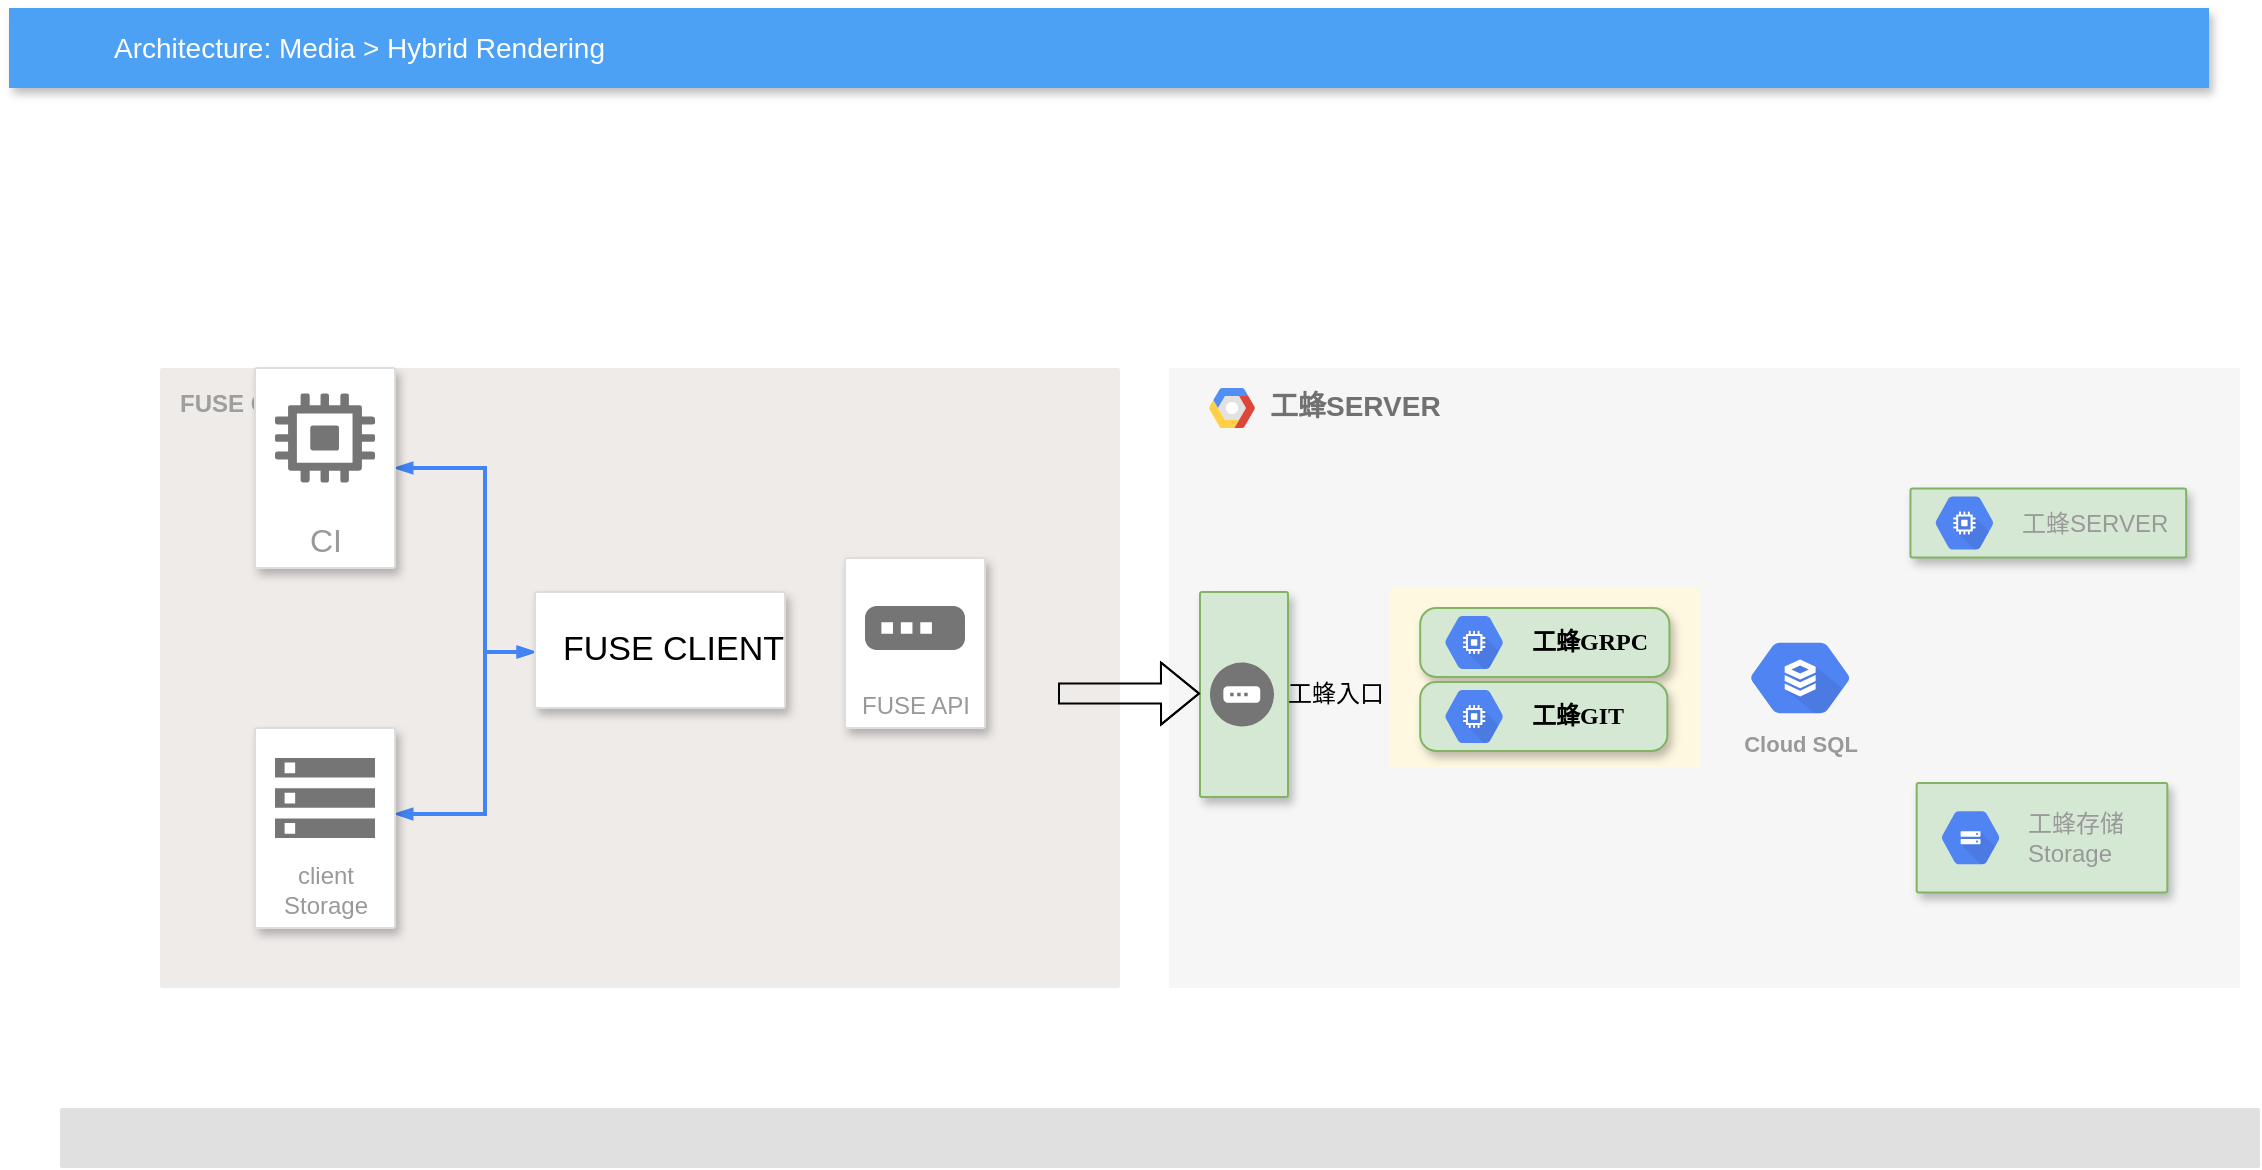 <mxfile version="14.8.3" type="github">
  <diagram id="f106602c-feb2-e66a-4537-3a34d633f6aa" name="Page-1">
    <mxGraphModel dx="1422" dy="794" grid="1" gridSize="10" guides="1" tooltips="1" connect="1" arrows="1" fold="1" page="1" pageScale="1" pageWidth="1169" pageHeight="827" background="none" math="0" shadow="0">
      <root>
        <mxCell id="0" />
        <mxCell id="1" parent="0" />
        <mxCell id="14" value="&lt;b&gt;工蜂SERVER&lt;/b&gt;" style="fillColor=#F6F6F6;strokeColor=none;shadow=0;gradientColor=none;fontSize=14;align=left;spacing=10;fontColor=#717171;9E9E9E;verticalAlign=top;spacingTop=-4;fontStyle=0;spacingLeft=40;html=1;" parent="1" vertex="1">
          <mxGeometry x="614.5" y="220" width="535.5" height="310" as="geometry" />
        </mxCell>
        <mxCell id="15" value="" style="shape=mxgraph.gcp2.google_cloud_platform;fillColor=#F6F6F6;strokeColor=none;shadow=0;gradientColor=none;" parent="14" vertex="1">
          <mxGeometry width="23" height="20" relative="1" as="geometry">
            <mxPoint x="20" y="10" as="offset" />
          </mxGeometry>
        </mxCell>
        <mxCell id="YzS24vDYuK0bhDbNlh35-437" value="Cloud SQL" style="html=1;fillColor=#5184F3;strokeColor=none;verticalAlign=top;labelPosition=center;verticalLabelPosition=bottom;align=center;spacingTop=-6;fontSize=11;fontStyle=1;fontColor=#999999;shape=mxgraph.gcp2.hexIcon;prIcon=cloud_sql" vertex="1" parent="14">
          <mxGeometry x="278.048" y="129.089" width="75.197" height="51.813" as="geometry" />
        </mxCell>
        <mxCell id="406" value="" style="strokeColor=#82b366;fillColor=#d5e8d4;shadow=1;strokeWidth=1;rounded=1;absoluteArcSize=1;arcSize=2;fontSize=17;align=right;html=1;" parent="14" vertex="1">
          <mxGeometry x="373.841" y="207.529" width="125.33" height="54.706" as="geometry" />
        </mxCell>
        <mxCell id="407" value="工蜂存储&lt;br&gt;Storage" style="dashed=0;connectable=0;html=1;fillColor=#5184F3;strokeColor=none;shape=mxgraph.gcp2.hexIcon;prIcon=cloud_storage;part=1;labelPosition=right;verticalLabelPosition=middle;align=left;verticalAlign=middle;spacingLeft=5;fontColor=#999999;fontSize=12;" parent="406" vertex="1">
          <mxGeometry y="0.5" width="44" height="39" relative="1" as="geometry">
            <mxPoint x="5" y="-19.5" as="offset" />
          </mxGeometry>
        </mxCell>
        <mxCell id="YzS24vDYuK0bhDbNlh35-493" value="" style="strokeColor=#82b366;fillColor=#d5e8d4;shadow=1;strokeWidth=1;rounded=1;absoluteArcSize=1;arcSize=2;fontSize=17;align=right;html=1;" vertex="1" parent="14">
          <mxGeometry x="370.731" y="60.278" width="137.86" height="34.444" as="geometry" />
        </mxCell>
        <mxCell id="YzS24vDYuK0bhDbNlh35-494" value="&lt;font style=&quot;font-size: 12px&quot;&gt;工蜂SERVER&lt;/font&gt;" style="dashed=0;connectable=0;html=1;fillColor=#5184F3;strokeColor=none;shape=mxgraph.gcp2.hexIcon;prIcon=compute_engine;part=1;labelPosition=right;verticalLabelPosition=middle;align=left;verticalAlign=middle;spacingLeft=5;fontColor=#999999;fontSize=12;" vertex="1" parent="YzS24vDYuK0bhDbNlh35-493">
          <mxGeometry y="0.5" width="44" height="39" relative="1" as="geometry">
            <mxPoint x="5" y="-19.5" as="offset" />
          </mxGeometry>
        </mxCell>
        <mxCell id="2" value="Architecture: Media &amp;gt; Hybrid Rendering" style="fillColor=#4DA1F5;strokeColor=none;shadow=1;gradientColor=none;fontSize=14;align=left;spacingLeft=50;fontColor=#ffffff;html=1;" parent="1" vertex="1">
          <mxGeometry x="34.5" y="40" width="1100" height="40" as="geometry" />
        </mxCell>
        <mxCell id="16" value="" style="rounded=1;absoluteArcSize=1;arcSize=2;html=1;strokeColor=none;gradientColor=none;shadow=0;dashed=0;strokeColor=none;fontSize=12;fontColor=#9E9E9E;align=left;verticalAlign=top;spacing=10;spacingTop=-4;fillColor=#E0E0E0;" parent="1" vertex="1">
          <mxGeometry x="60" y="590" width="1100" height="30" as="geometry" />
        </mxCell>
        <mxCell id="391" value="&lt;b&gt;FUSE CLIENT&lt;/b&gt;" style="rounded=1;absoluteArcSize=1;arcSize=2;html=1;strokeColor=none;gradientColor=none;shadow=0;dashed=0;strokeColor=none;fontSize=12;fontColor=#9E9E9E;align=left;verticalAlign=top;spacing=10;spacingTop=-4;fillColor=#EFEBE9;whiteSpace=wrap;" parent="1" vertex="1">
          <mxGeometry x="110" y="220" width="480" height="310" as="geometry" />
        </mxCell>
        <mxCell id="408" style="edgeStyle=orthogonalEdgeStyle;rounded=0;elbow=vertical;html=1;startArrow=blockThin;startFill=1;endArrow=blockThin;endFill=1;jettySize=auto;orthogonalLoop=1;strokeWidth=2;fontSize=10;fontColor=#999999;dashed=0;strokeColor=#4284F3;labelBackgroundColor=none;endSize=4;startSize=4;" parent="1" source="392" target="396" edge="1">
          <mxGeometry relative="1" as="geometry">
            <Array as="points">
              <mxPoint x="272.5" y="270" />
              <mxPoint x="272.5" y="362" />
            </Array>
          </mxGeometry>
        </mxCell>
        <mxCell id="392" value="&lt;font style=&quot;font-size: 16px&quot;&gt;CI&lt;/font&gt;" style="strokeColor=#dddddd;fillColor=#ffffff;shadow=1;strokeWidth=1;rounded=1;absoluteArcSize=1;arcSize=2;labelPosition=center;verticalLabelPosition=middle;align=center;verticalAlign=bottom;spacingLeft=0;fontColor=#999999;fontSize=12;whiteSpace=wrap;spacingBottom=2;html=1;" parent="1" vertex="1">
          <mxGeometry x="157.5" y="220" width="70" height="100" as="geometry" />
        </mxCell>
        <mxCell id="393" value="" style="dashed=0;html=1;fillColor=#757575;strokeColor=none;shape=mxgraph.gcp2.compute_engine_icon;part=1;" parent="392" vertex="1">
          <mxGeometry x="0.5" width="50" height="44.5" relative="1" as="geometry">
            <mxPoint x="-25" y="12.75" as="offset" />
          </mxGeometry>
        </mxCell>
        <mxCell id="409" style="edgeStyle=orthogonalEdgeStyle;rounded=0;elbow=vertical;html=1;startArrow=blockThin;startFill=1;endArrow=blockThin;endFill=1;jettySize=auto;orthogonalLoop=1;strokeWidth=2;fontSize=10;fontColor=#999999;dashed=0;strokeColor=#4284F3;labelBackgroundColor=none;endSize=4;startSize=4;" parent="1" source="394" target="396" edge="1">
          <mxGeometry relative="1" as="geometry">
            <Array as="points">
              <mxPoint x="272.5" y="443" />
              <mxPoint x="272.5" y="362" />
            </Array>
          </mxGeometry>
        </mxCell>
        <mxCell id="394" value="client&lt;br&gt;Storage" style="strokeColor=#dddddd;fillColor=#ffffff;shadow=1;strokeWidth=1;rounded=1;absoluteArcSize=1;arcSize=2;labelPosition=center;verticalLabelPosition=middle;align=center;verticalAlign=bottom;spacingLeft=0;fontColor=#999999;fontSize=12;whiteSpace=wrap;spacingBottom=2;html=1;" parent="1" vertex="1">
          <mxGeometry x="157.5" y="400" width="70" height="100" as="geometry" />
        </mxCell>
        <mxCell id="395" value="" style="dashed=0;html=1;fillColor=#757575;strokeColor=none;shape=mxgraph.gcp2.storage;part=1;" parent="394" vertex="1">
          <mxGeometry x="0.5" width="50" height="40" relative="1" as="geometry">
            <mxPoint x="-25" y="15" as="offset" />
          </mxGeometry>
        </mxCell>
        <mxCell id="396" value="FUSE CLIENT" style="strokeColor=#dddddd;fillColor=#ffffff;shadow=1;strokeWidth=1;rounded=1;absoluteArcSize=1;arcSize=2;fontSize=17;fontColor=#000000;align=right;html=1;" parent="1" vertex="1">
          <mxGeometry x="297.5" y="332" width="125" height="58" as="geometry" />
        </mxCell>
        <mxCell id="398" value="FUSE API" style="strokeColor=#dddddd;fillColor=#ffffff;shadow=1;strokeWidth=1;rounded=1;absoluteArcSize=1;arcSize=2;labelPosition=center;verticalLabelPosition=middle;align=center;verticalAlign=bottom;spacingLeft=0;fontColor=#999999;fontSize=12;whiteSpace=wrap;spacingBottom=2;html=1;" parent="1" vertex="1">
          <mxGeometry x="452.5" y="315" width="70" height="85" as="geometry" />
        </mxCell>
        <mxCell id="399" value="" style="dashed=0;html=1;fillColor=#757575;strokeColor=none;shape=mxgraph.gcp2.gateway_icon;part=1;" parent="398" vertex="1">
          <mxGeometry x="0.5" width="50" height="22" relative="1" as="geometry">
            <mxPoint x="-25" y="24" as="offset" />
          </mxGeometry>
        </mxCell>
        <mxCell id="400" value="" style="strokeColor=#82b366;fillColor=#d5e8d4;shadow=1;strokeWidth=1;rounded=1;absoluteArcSize=1;arcSize=2;fontSize=17;align=right;html=1;direction=south;" parent="1" vertex="1">
          <mxGeometry x="630" y="332" width="44" height="102.5" as="geometry" />
        </mxCell>
        <mxCell id="401" value="工蜂入口" style="dashed=0;html=1;fillColor=#757575;strokeColor=none;shape=mxgraph.gcp2.gateway;part=1;labelPosition=right;verticalLabelPosition=middle;align=left;verticalAlign=middle;spacingLeft=5;fontColor=#000000;fontSize=12;" parent="400" vertex="1">
          <mxGeometry y="0.5" width="32" height="32" relative="1" as="geometry">
            <mxPoint x="5" y="-16" as="offset" />
          </mxGeometry>
        </mxCell>
        <mxCell id="YzS24vDYuK0bhDbNlh35-458" value="" style="edgeStyle=orthogonalEdgeStyle;shape=flexArrow;rounded=0;orthogonalLoop=1;jettySize=auto;html=1;" edge="1" parent="1">
          <mxGeometry relative="1" as="geometry">
            <mxPoint x="559" y="382.75" as="sourcePoint" />
            <mxPoint x="630" y="382.75" as="targetPoint" />
            <Array as="points">
              <mxPoint x="589" y="382.75" />
              <mxPoint x="589" y="382.75" />
            </Array>
          </mxGeometry>
        </mxCell>
        <mxCell id="YzS24vDYuK0bhDbNlh35-536" value="" style="points=[[0,0,0],[0.25,0,0],[0.5,0,0],[0.75,0,0],[1,0,0],[1,0.25,0],[1,0.5,0],[1,0.75,0],[1,1,0],[0.75,1,0],[0.5,1,0],[0.25,1,0],[0,1,0],[0,0.75,0],[0,0.5,0],[0,0.25,0]];rounded=1;absoluteArcSize=1;arcSize=2;html=1;strokeColor=none;gradientColor=none;shadow=0;dashed=0;fontSize=12;fontColor=#9E9E9E;align=left;verticalAlign=top;spacing=10;spacingTop=-4;fillColor=#FFF8E1;" vertex="1" parent="1">
          <mxGeometry x="724.6" y="330" width="155.4" height="90" as="geometry" />
        </mxCell>
        <mxCell id="YzS24vDYuK0bhDbNlh35-537" value="" style="strokeColor=#82b366;fillColor=#d5e8d4;shadow=1;strokeWidth=1;rounded=1;absoluteArcSize=1;arcSize=16;fontSize=17;align=right;html=1;direction=south;" vertex="1" parent="1">
          <mxGeometry x="740.097" y="340.003" width="124.607" height="34.444" as="geometry" />
        </mxCell>
        <mxCell id="YzS24vDYuK0bhDbNlh35-538" value="&lt;font style=&quot;font-size: 12px&quot; face=&quot;Lucida Console&quot; color=&quot;#000000&quot;&gt;&lt;b&gt;工蜂GRPC&lt;/b&gt;&lt;/font&gt;" style="dashed=0;connectable=0;html=1;fillColor=#5184F3;strokeColor=none;shape=mxgraph.gcp2.hexIcon;prIcon=compute_engine;part=1;labelPosition=right;verticalLabelPosition=middle;align=left;verticalAlign=middle;spacingLeft=5;fontColor=#999999;fontSize=12;" vertex="1" parent="YzS24vDYuK0bhDbNlh35-537">
          <mxGeometry y="0.5" width="44" height="39" relative="1" as="geometry">
            <mxPoint x="5" y="-19.5" as="offset" />
          </mxGeometry>
        </mxCell>
        <mxCell id="YzS24vDYuK0bhDbNlh35-539" value="" style="strokeColor=#82b366;fillColor=#d5e8d4;shadow=1;strokeWidth=1;rounded=1;absoluteArcSize=1;arcSize=16;fontSize=17;align=right;html=1;direction=south;" vertex="1" parent="1">
          <mxGeometry x="740.097" y="377.031" width="123.577" height="34.444" as="geometry" />
        </mxCell>
        <mxCell id="YzS24vDYuK0bhDbNlh35-540" value="&lt;font style=&quot;font-size: 12px&quot; face=&quot;Lucida Console&quot; color=&quot;#000000&quot;&gt;&lt;b&gt;工蜂GIT&lt;/b&gt;&lt;/font&gt;" style="dashed=0;connectable=0;html=1;fillColor=#5184F3;strokeColor=none;shape=mxgraph.gcp2.hexIcon;prIcon=compute_engine;part=1;labelPosition=right;verticalLabelPosition=middle;align=left;verticalAlign=middle;spacingLeft=5;fontColor=#999999;fontSize=12;" vertex="1" parent="YzS24vDYuK0bhDbNlh35-539">
          <mxGeometry y="0.5" width="44" height="39" relative="1" as="geometry">
            <mxPoint x="5" y="-19.5" as="offset" />
          </mxGeometry>
        </mxCell>
      </root>
    </mxGraphModel>
  </diagram>
</mxfile>

